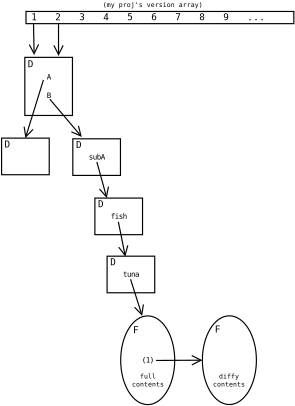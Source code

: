 <?xml version="1.0"?>
<diagram xmlns:dia="http://www.lysator.liu.se/~alla/dia/">
  <diagramdata>
    <attribute name="background">
      <color val="#ffffff"/>
    </attribute>
    <attribute name="paper">
      <composite type="paper">
        <attribute name="name">
          <string>#A4#</string>
        </attribute>
        <attribute name="tmargin">
          <real val="2.82"/>
        </attribute>
        <attribute name="bmargin">
          <real val="2.82"/>
        </attribute>
        <attribute name="lmargin">
          <real val="2.82"/>
        </attribute>
        <attribute name="rmargin">
          <real val="2.82"/>
        </attribute>
        <attribute name="is_portrait">
          <boolean val="true"/>
        </attribute>
        <attribute name="scaling">
          <real val="0.581"/>
        </attribute>
      </composite>
    </attribute>
  </diagramdata>
  <layer name="Background" visible="true">
    <object type="Standard - Box" version="0" id="O0">
      <attribute name="obj_pos">
        <point val="3.05,1"/>
      </attribute>
      <attribute name="obj_bb">
        <rectangle val="3,0.95;26.15,2.1"/>
      </attribute>
      <attribute name="elem_corner">
        <point val="3.05,1"/>
      </attribute>
      <attribute name="elem_width">
        <real val="23.05"/>
      </attribute>
      <attribute name="elem_height">
        <real val="1.05"/>
      </attribute>
      <attribute name="show_background">
        <boolean val="true"/>
      </attribute>
    </object>
    <object type="Standard - Text" version="0" id="O1">
      <attribute name="obj_pos">
        <point val="4.5,1.85"/>
      </attribute>
      <attribute name="obj_bb">
        <rectangle val="4.5,1.107;4.5,2.107"/>
      </attribute>
      <attribute name="text">
        <composite type="text">
          <attribute name="string">
            <string>##</string>
          </attribute>
          <attribute name="font">
            <font name="Courier"/>
          </attribute>
          <attribute name="height">
            <real val="1"/>
          </attribute>
          <attribute name="pos">
            <point val="4.5,1.85"/>
          </attribute>
          <attribute name="color">
            <color val="#000000"/>
          </attribute>
          <attribute name="alignment">
            <enum val="0"/>
          </attribute>
        </composite>
      </attribute>
    </object>
    <object type="Standard - Text" version="0" id="O2">
      <attribute name="obj_pos">
        <point val="3.8,2.1"/>
      </attribute>
      <attribute name="obj_bb">
        <rectangle val="3.8,1.357;3.8,2.357"/>
      </attribute>
      <attribute name="text">
        <composite type="text">
          <attribute name="string">
            <string>##</string>
          </attribute>
          <attribute name="font">
            <font name="Courier"/>
          </attribute>
          <attribute name="height">
            <real val="1"/>
          </attribute>
          <attribute name="pos">
            <point val="3.8,2.1"/>
          </attribute>
          <attribute name="color">
            <color val="#000000"/>
          </attribute>
          <attribute name="alignment">
            <enum val="0"/>
          </attribute>
        </composite>
      </attribute>
    </object>
    <object type="Standard - Text" version="0" id="O3">
      <attribute name="obj_pos">
        <point val="3.75,2.35"/>
      </attribute>
      <attribute name="obj_bb">
        <rectangle val="3.75,1.607;3.75,2.607"/>
      </attribute>
      <attribute name="text">
        <composite type="text">
          <attribute name="string">
            <string>##</string>
          </attribute>
          <attribute name="font">
            <font name="Courier"/>
          </attribute>
          <attribute name="height">
            <real val="1"/>
          </attribute>
          <attribute name="pos">
            <point val="3.75,2.35"/>
          </attribute>
          <attribute name="color">
            <color val="#000000"/>
          </attribute>
          <attribute name="alignment">
            <enum val="0"/>
          </attribute>
        </composite>
      </attribute>
    </object>
    <object type="Standard - Text" version="0" id="O4">
      <attribute name="obj_pos">
        <point val="3.8,1.65"/>
      </attribute>
      <attribute name="obj_bb">
        <rectangle val="3.8,0.907;3.8,1.907"/>
      </attribute>
      <attribute name="text">
        <composite type="text">
          <attribute name="string">
            <string>##</string>
          </attribute>
          <attribute name="font">
            <font name="Courier"/>
          </attribute>
          <attribute name="height">
            <real val="1"/>
          </attribute>
          <attribute name="pos">
            <point val="3.8,1.65"/>
          </attribute>
          <attribute name="color">
            <color val="#000000"/>
          </attribute>
          <attribute name="alignment">
            <enum val="0"/>
          </attribute>
        </composite>
      </attribute>
    </object>
    <object type="Standard - Text" version="0" id="O5">
      <attribute name="obj_pos">
        <point val="3.45,1.7"/>
      </attribute>
      <attribute name="obj_bb">
        <rectangle val="3.45,0.957;3.45,1.957"/>
      </attribute>
      <attribute name="text">
        <composite type="text">
          <attribute name="string">
            <string>##</string>
          </attribute>
          <attribute name="font">
            <font name="Courier"/>
          </attribute>
          <attribute name="height">
            <real val="1"/>
          </attribute>
          <attribute name="pos">
            <point val="3.45,1.7"/>
          </attribute>
          <attribute name="color">
            <color val="#000000"/>
          </attribute>
          <attribute name="alignment">
            <enum val="0"/>
          </attribute>
        </composite>
      </attribute>
    </object>
    <object type="Standard - Text" version="0" id="O6">
      <attribute name="obj_pos">
        <point val="3.5,1.75"/>
      </attribute>
      <attribute name="obj_bb">
        <rectangle val="3.5,1.007;27.334,2.007"/>
      </attribute>
      <attribute name="text">
        <composite type="text">
          <attribute name="string">
            <string>#1   2   3   4   5   6   7   8   9   ...#</string>
          </attribute>
          <attribute name="font">
            <font name="Courier"/>
          </attribute>
          <attribute name="height">
            <real val="1"/>
          </attribute>
          <attribute name="pos">
            <point val="3.5,1.75"/>
          </attribute>
          <attribute name="color">
            <color val="#000000"/>
          </attribute>
          <attribute name="alignment">
            <enum val="0"/>
          </attribute>
        </composite>
      </attribute>
    </object>
    <object type="Standard - Text" version="0" id="O7">
      <attribute name="obj_pos">
        <point val="15.05,7.15"/>
      </attribute>
      <attribute name="obj_bb">
        <rectangle val="15.05,6.407;15.05,7.407"/>
      </attribute>
      <attribute name="text">
        <composite type="text">
          <attribute name="string">
            <string>##</string>
          </attribute>
          <attribute name="font">
            <font name="Courier"/>
          </attribute>
          <attribute name="height">
            <real val="1"/>
          </attribute>
          <attribute name="pos">
            <point val="15.05,7.15"/>
          </attribute>
          <attribute name="color">
            <color val="#000000"/>
          </attribute>
          <attribute name="alignment">
            <enum val="0"/>
          </attribute>
        </composite>
      </attribute>
    </object>
    <object type="Standard - Text" version="0" id="O8">
      <attribute name="obj_pos">
        <point val="4.1,11.7"/>
      </attribute>
      <attribute name="obj_bb">
        <rectangle val="4.1,10.957;4.1,11.957"/>
      </attribute>
      <attribute name="text">
        <composite type="text">
          <attribute name="string">
            <string>##</string>
          </attribute>
          <attribute name="font">
            <font name="Courier"/>
          </attribute>
          <attribute name="height">
            <real val="1"/>
          </attribute>
          <attribute name="pos">
            <point val="4.1,11.7"/>
          </attribute>
          <attribute name="color">
            <color val="#000000"/>
          </attribute>
          <attribute name="alignment">
            <enum val="0"/>
          </attribute>
        </composite>
      </attribute>
    </object>
    <object type="Standard - Line" version="0" id="O9">
      <attribute name="obj_pos">
        <point val="3.7,2.05"/>
      </attribute>
      <attribute name="obj_bb">
        <rectangle val="2.85,1.2;4.6,5.6"/>
      </attribute>
      <attribute name="conn_endpoints">
        <point val="3.7,2.05"/>
        <point val="3.75,4.75"/>
      </attribute>
      <attribute name="end_arrow">
        <enum val="1"/>
      </attribute>
      <attribute name="end_arrow_length">
        <real val="0.8"/>
      </attribute>
      <attribute name="end_arrow_width">
        <real val="0.8"/>
      </attribute>
    </object>
    <object type="Flowchart - Box" version="0" id="O10">
      <attribute name="obj_pos">
        <point val="2.95,4.95"/>
      </attribute>
      <attribute name="obj_bb">
        <rectangle val="2.9,4.9;7.1,10"/>
      </attribute>
      <attribute name="elem_corner">
        <point val="2.95,4.95"/>
      </attribute>
      <attribute name="elem_width">
        <real val="4.1"/>
      </attribute>
      <attribute name="elem_height">
        <real val="5"/>
      </attribute>
      <attribute name="show_background">
        <boolean val="true"/>
      </attribute>
      <attribute name="padding">
        <real val="0.5"/>
      </attribute>
      <attribute name="text">
        <composite type="text">
          <attribute name="string">
            <string>#A

B#</string>
          </attribute>
          <attribute name="font">
            <font name="Courier"/>
          </attribute>
          <attribute name="height">
            <real val="0.8"/>
          </attribute>
          <attribute name="pos">
            <point val="5,6.845"/>
          </attribute>
          <attribute name="color">
            <color val="#000000"/>
          </attribute>
          <attribute name="alignment">
            <enum val="1"/>
          </attribute>
        </composite>
      </attribute>
    </object>
    <object type="Standard - Text" version="0" id="O11">
      <attribute name="obj_pos">
        <point val="3.2,5.8"/>
      </attribute>
      <attribute name="obj_bb">
        <rectangle val="3.2,5.057;4.006,6.057"/>
      </attribute>
      <attribute name="text">
        <composite type="text">
          <attribute name="string">
            <string>#D#</string>
          </attribute>
          <attribute name="font">
            <font name="Courier"/>
          </attribute>
          <attribute name="height">
            <real val="1"/>
          </attribute>
          <attribute name="pos">
            <point val="3.2,5.8"/>
          </attribute>
          <attribute name="color">
            <color val="#000000"/>
          </attribute>
          <attribute name="alignment">
            <enum val="0"/>
          </attribute>
        </composite>
      </attribute>
    </object>
    <object type="Flowchart - Box" version="0" id="O12">
      <attribute name="obj_pos">
        <point val="0.95,11.9"/>
      </attribute>
      <attribute name="obj_bb">
        <rectangle val="0.9,11.85;5.1,15.1"/>
      </attribute>
      <attribute name="elem_corner">
        <point val="0.95,11.9"/>
      </attribute>
      <attribute name="elem_width">
        <real val="4.1"/>
      </attribute>
      <attribute name="elem_height">
        <real val="3.15"/>
      </attribute>
      <attribute name="show_background">
        <boolean val="true"/>
      </attribute>
      <attribute name="padding">
        <real val="0.5"/>
      </attribute>
      <attribute name="text">
        <composite type="text">
          <attribute name="string">
            <string>##</string>
          </attribute>
          <attribute name="font">
            <font name="Courier"/>
          </attribute>
          <attribute name="height">
            <real val="0.8"/>
          </attribute>
          <attribute name="pos">
            <point val="3,13.67"/>
          </attribute>
          <attribute name="color">
            <color val="#000000"/>
          </attribute>
          <attribute name="alignment">
            <enum val="1"/>
          </attribute>
        </composite>
      </attribute>
    </object>
    <object type="Standard - Text" version="0" id="O13">
      <attribute name="obj_pos">
        <point val="1.2,12.7"/>
      </attribute>
      <attribute name="obj_bb">
        <rectangle val="1.2,11.957;2.006,12.957"/>
      </attribute>
      <attribute name="text">
        <composite type="text">
          <attribute name="string">
            <string>#D#</string>
          </attribute>
          <attribute name="font">
            <font name="Courier"/>
          </attribute>
          <attribute name="height">
            <real val="1"/>
          </attribute>
          <attribute name="pos">
            <point val="1.2,12.7"/>
          </attribute>
          <attribute name="color">
            <color val="#000000"/>
          </attribute>
          <attribute name="alignment">
            <enum val="0"/>
          </attribute>
        </composite>
      </attribute>
    </object>
    <object type="Flowchart - Box" version="0" id="O14">
      <attribute name="obj_pos">
        <point val="7.08,11.96"/>
      </attribute>
      <attribute name="obj_bb">
        <rectangle val="7.03,11.91;11.23,15.16"/>
      </attribute>
      <attribute name="elem_corner">
        <point val="7.08,11.96"/>
      </attribute>
      <attribute name="elem_width">
        <real val="4.1"/>
      </attribute>
      <attribute name="elem_height">
        <real val="3.15"/>
      </attribute>
      <attribute name="show_background">
        <boolean val="true"/>
      </attribute>
      <attribute name="padding">
        <real val="0.5"/>
      </attribute>
      <attribute name="text">
        <composite type="text">
          <attribute name="string">
            <string>#subA#</string>
          </attribute>
          <attribute name="font">
            <font name="Courier"/>
          </attribute>
          <attribute name="height">
            <real val="0.8"/>
          </attribute>
          <attribute name="pos">
            <point val="9.13,13.73"/>
          </attribute>
          <attribute name="color">
            <color val="#000000"/>
          </attribute>
          <attribute name="alignment">
            <enum val="1"/>
          </attribute>
        </composite>
      </attribute>
    </object>
    <object type="Standard - Text" version="0" id="O15">
      <attribute name="obj_pos">
        <point val="7.35,12.75"/>
      </attribute>
      <attribute name="obj_bb">
        <rectangle val="7.35,12.007;8.156,13.007"/>
      </attribute>
      <attribute name="text">
        <composite type="text">
          <attribute name="string">
            <string>#D#</string>
          </attribute>
          <attribute name="font">
            <font name="Courier"/>
          </attribute>
          <attribute name="height">
            <real val="1"/>
          </attribute>
          <attribute name="pos">
            <point val="7.35,12.75"/>
          </attribute>
          <attribute name="color">
            <color val="#000000"/>
          </attribute>
          <attribute name="alignment">
            <enum val="0"/>
          </attribute>
        </composite>
      </attribute>
    </object>
    <object type="Flowchart - Box" version="0" id="O16">
      <attribute name="obj_pos">
        <point val="8.98,17.06"/>
      </attribute>
      <attribute name="obj_bb">
        <rectangle val="8.93,17.01;13.13,20.26"/>
      </attribute>
      <attribute name="elem_corner">
        <point val="8.98,17.06"/>
      </attribute>
      <attribute name="elem_width">
        <real val="4.1"/>
      </attribute>
      <attribute name="elem_height">
        <real val="3.15"/>
      </attribute>
      <attribute name="show_background">
        <boolean val="true"/>
      </attribute>
      <attribute name="padding">
        <real val="0.5"/>
      </attribute>
      <attribute name="text">
        <composite type="text">
          <attribute name="string">
            <string>#fish#</string>
          </attribute>
          <attribute name="font">
            <font name="Courier"/>
          </attribute>
          <attribute name="height">
            <real val="0.8"/>
          </attribute>
          <attribute name="pos">
            <point val="11.03,18.83"/>
          </attribute>
          <attribute name="color">
            <color val="#000000"/>
          </attribute>
          <attribute name="alignment">
            <enum val="1"/>
          </attribute>
        </composite>
      </attribute>
    </object>
    <object type="Standard - Text" version="0" id="O17">
      <attribute name="obj_pos">
        <point val="9.25,17.85"/>
      </attribute>
      <attribute name="obj_bb">
        <rectangle val="9.25,17.107;10.056,18.107"/>
      </attribute>
      <attribute name="text">
        <composite type="text">
          <attribute name="string">
            <string>#D#</string>
          </attribute>
          <attribute name="font">
            <font name="Courier"/>
          </attribute>
          <attribute name="height">
            <real val="1"/>
          </attribute>
          <attribute name="pos">
            <point val="9.25,17.85"/>
          </attribute>
          <attribute name="color">
            <color val="#000000"/>
          </attribute>
          <attribute name="alignment">
            <enum val="0"/>
          </attribute>
        </composite>
      </attribute>
    </object>
    <object type="Flowchart - Box" version="0" id="O18">
      <attribute name="obj_pos">
        <point val="10.03,22.06"/>
      </attribute>
      <attribute name="obj_bb">
        <rectangle val="9.98,22.01;14.18,25.26"/>
      </attribute>
      <attribute name="elem_corner">
        <point val="10.03,22.06"/>
      </attribute>
      <attribute name="elem_width">
        <real val="4.1"/>
      </attribute>
      <attribute name="elem_height">
        <real val="3.15"/>
      </attribute>
      <attribute name="show_background">
        <boolean val="true"/>
      </attribute>
      <attribute name="padding">
        <real val="0.5"/>
      </attribute>
      <attribute name="text">
        <composite type="text">
          <attribute name="string">
            <string>#tuna#</string>
          </attribute>
          <attribute name="font">
            <font name="Courier"/>
          </attribute>
          <attribute name="height">
            <real val="0.8"/>
          </attribute>
          <attribute name="pos">
            <point val="12.08,23.83"/>
          </attribute>
          <attribute name="color">
            <color val="#000000"/>
          </attribute>
          <attribute name="alignment">
            <enum val="1"/>
          </attribute>
        </composite>
      </attribute>
    </object>
    <object type="Standard - Text" version="0" id="O19">
      <attribute name="obj_pos">
        <point val="10.3,22.85"/>
      </attribute>
      <attribute name="obj_bb">
        <rectangle val="10.3,22.107;11.106,23.107"/>
      </attribute>
      <attribute name="text">
        <composite type="text">
          <attribute name="string">
            <string>#D#</string>
          </attribute>
          <attribute name="font">
            <font name="Courier"/>
          </attribute>
          <attribute name="height">
            <real val="1"/>
          </attribute>
          <attribute name="pos">
            <point val="10.3,22.85"/>
          </attribute>
          <attribute name="color">
            <color val="#000000"/>
          </attribute>
          <attribute name="alignment">
            <enum val="0"/>
          </attribute>
        </composite>
      </attribute>
    </object>
    <object type="Flowchart - Ellipse" version="0" id="O20">
      <attribute name="obj_pos">
        <point val="11.2,27.2"/>
      </attribute>
      <attribute name="obj_bb">
        <rectangle val="11.15,27.15;15.9,34.884"/>
      </attribute>
      <attribute name="elem_corner">
        <point val="11.2,27.2"/>
      </attribute>
      <attribute name="elem_width">
        <real val="4.65"/>
      </attribute>
      <attribute name="elem_height">
        <real val="7.634"/>
      </attribute>
      <attribute name="show_background">
        <boolean val="true"/>
      </attribute>
      <attribute name="padding">
        <real val="0.354"/>
      </attribute>
      <attribute name="text">
        <composite type="text">
          <attribute name="string">
            <string>#(1)#</string>
          </attribute>
          <attribute name="font">
            <font name="Courier"/>
          </attribute>
          <attribute name="height">
            <real val="0.8"/>
          </attribute>
          <attribute name="pos">
            <point val="13.525,31.212"/>
          </attribute>
          <attribute name="color">
            <color val="#000000"/>
          </attribute>
          <attribute name="alignment">
            <enum val="1"/>
          </attribute>
        </composite>
      </attribute>
    </object>
    <object type="Standard - Text" version="0" id="O21">
      <attribute name="obj_pos">
        <point val="12.2,28"/>
      </attribute>
      <attribute name="obj_bb">
        <rectangle val="12.2,27.257;12.2,28.257"/>
      </attribute>
      <attribute name="text">
        <composite type="text">
          <attribute name="string">
            <string>##</string>
          </attribute>
          <attribute name="font">
            <font name="Courier"/>
          </attribute>
          <attribute name="height">
            <real val="1"/>
          </attribute>
          <attribute name="pos">
            <point val="12.2,28"/>
          </attribute>
          <attribute name="color">
            <color val="#000000"/>
          </attribute>
          <attribute name="alignment">
            <enum val="0"/>
          </attribute>
        </composite>
      </attribute>
    </object>
    <object type="Standard - Text" version="0" id="O22">
      <attribute name="obj_pos">
        <point val="12.25,28.684"/>
      </attribute>
      <attribute name="obj_bb">
        <rectangle val="12.25,27.941;13.056,28.941"/>
      </attribute>
      <attribute name="text">
        <composite type="text">
          <attribute name="string">
            <string>#F#</string>
          </attribute>
          <attribute name="font">
            <font name="Courier"/>
          </attribute>
          <attribute name="height">
            <real val="1"/>
          </attribute>
          <attribute name="pos">
            <point val="12.25,28.684"/>
          </attribute>
          <attribute name="color">
            <color val="#000000"/>
          </attribute>
          <attribute name="alignment">
            <enum val="0"/>
          </attribute>
        </composite>
      </attribute>
    </object>
    <object type="Standard - Line" version="0" id="O23">
      <attribute name="obj_pos">
        <point val="4.55,6.9"/>
      </attribute>
      <attribute name="obj_bb">
        <rectangle val="2.15,6.05;5.4,12.75"/>
      </attribute>
      <attribute name="conn_endpoints">
        <point val="4.55,6.9"/>
        <point val="3,11.9"/>
      </attribute>
      <attribute name="end_arrow">
        <enum val="1"/>
      </attribute>
      <attribute name="end_arrow_length">
        <real val="0.8"/>
      </attribute>
      <attribute name="end_arrow_width">
        <real val="0.8"/>
      </attribute>
      <connections>
        <connection handle="1" to="O12" connection="2"/>
      </connections>
    </object>
    <object type="Standard - Line" version="0" id="O24">
      <attribute name="obj_pos">
        <point val="5.1,8.55"/>
      </attribute>
      <attribute name="obj_bb">
        <rectangle val="4.25,7.7;8.7,12.65"/>
      </attribute>
      <attribute name="conn_endpoints">
        <point val="5.1,8.55"/>
        <point val="7.85,11.8"/>
      </attribute>
      <attribute name="end_arrow">
        <enum val="1"/>
      </attribute>
      <attribute name="end_arrow_length">
        <real val="0.8"/>
      </attribute>
      <attribute name="end_arrow_width">
        <real val="0.8"/>
      </attribute>
    </object>
    <object type="Standard - Line" version="0" id="O25">
      <attribute name="obj_pos">
        <point val="9.15,13.95"/>
      </attribute>
      <attribute name="obj_bb">
        <rectangle val="8.3,13.1;10.855,17.91"/>
      </attribute>
      <attribute name="conn_endpoints">
        <point val="9.15,13.95"/>
        <point val="10.005,17.06"/>
      </attribute>
      <attribute name="end_arrow">
        <enum val="1"/>
      </attribute>
      <attribute name="end_arrow_length">
        <real val="0.8"/>
      </attribute>
      <attribute name="end_arrow_width">
        <real val="0.8"/>
      </attribute>
      <connections>
        <connection handle="1" to="O16" connection="1"/>
      </connections>
    </object>
    <object type="Standard - Line" version="0" id="O26">
      <attribute name="obj_pos">
        <point val="11,19.1"/>
      </attribute>
      <attribute name="obj_bb">
        <rectangle val="10.15,18.25;12.45,22.95"/>
      </attribute>
      <attribute name="conn_endpoints">
        <point val="11,19.1"/>
        <point val="11.6,22.1"/>
      </attribute>
      <attribute name="end_arrow">
        <enum val="1"/>
      </attribute>
      <attribute name="end_arrow_length">
        <real val="0.8"/>
      </attribute>
      <attribute name="end_arrow_width">
        <real val="0.8"/>
      </attribute>
    </object>
    <object type="Standard - Line" version="0" id="O27">
      <attribute name="obj_pos">
        <point val="12.05,24.05"/>
      </attribute>
      <attribute name="obj_bb">
        <rectangle val="11.2,23.2;13.9,28.05"/>
      </attribute>
      <attribute name="conn_endpoints">
        <point val="12.05,24.05"/>
        <point val="13.05,27.2"/>
      </attribute>
      <attribute name="end_arrow">
        <enum val="1"/>
      </attribute>
      <attribute name="end_arrow_length">
        <real val="0.8"/>
      </attribute>
      <attribute name="end_arrow_width">
        <real val="0.8"/>
      </attribute>
    </object>
    <object type="Standard - Text" version="0" id="O28">
      <attribute name="obj_pos">
        <point val="13.55,32.584"/>
      </attribute>
      <attribute name="obj_bb">
        <rectangle val="11.753,32.064;15.347,33.464"/>
      </attribute>
      <attribute name="text">
        <composite type="text">
          <attribute name="string">
            <string>#full
contents#</string>
          </attribute>
          <attribute name="font">
            <font name="Courier"/>
          </attribute>
          <attribute name="height">
            <real val="0.7"/>
          </attribute>
          <attribute name="pos">
            <point val="13.55,32.584"/>
          </attribute>
          <attribute name="color">
            <color val="#000000"/>
          </attribute>
          <attribute name="alignment">
            <enum val="1"/>
          </attribute>
        </composite>
      </attribute>
    </object>
    <object type="Flowchart - Ellipse" version="0" id="O29">
      <attribute name="obj_pos">
        <point val="18.23,27.194"/>
      </attribute>
      <attribute name="obj_bb">
        <rectangle val="18.18,27.144;22.93,34.878"/>
      </attribute>
      <attribute name="elem_corner">
        <point val="18.23,27.194"/>
      </attribute>
      <attribute name="elem_width">
        <real val="4.65"/>
      </attribute>
      <attribute name="elem_height">
        <real val="7.634"/>
      </attribute>
      <attribute name="show_background">
        <boolean val="true"/>
      </attribute>
      <attribute name="padding">
        <real val="0.354"/>
      </attribute>
      <attribute name="text">
        <composite type="text">
          <attribute name="string">
            <string>##</string>
          </attribute>
          <attribute name="font">
            <font name="Courier"/>
          </attribute>
          <attribute name="height">
            <real val="0.8"/>
          </attribute>
          <attribute name="pos">
            <point val="20.555,31.206"/>
          </attribute>
          <attribute name="color">
            <color val="#000000"/>
          </attribute>
          <attribute name="alignment">
            <enum val="1"/>
          </attribute>
        </composite>
      </attribute>
    </object>
    <object type="Standard - Text" version="0" id="O30">
      <attribute name="obj_pos">
        <point val="19.18,27.994"/>
      </attribute>
      <attribute name="obj_bb">
        <rectangle val="19.18,27.251;19.18,28.251"/>
      </attribute>
      <attribute name="text">
        <composite type="text">
          <attribute name="string">
            <string>##</string>
          </attribute>
          <attribute name="font">
            <font name="Courier"/>
          </attribute>
          <attribute name="height">
            <real val="1"/>
          </attribute>
          <attribute name="pos">
            <point val="19.18,27.994"/>
          </attribute>
          <attribute name="color">
            <color val="#000000"/>
          </attribute>
          <attribute name="alignment">
            <enum val="0"/>
          </attribute>
        </composite>
      </attribute>
    </object>
    <object type="Standard - Text" version="0" id="O31">
      <attribute name="obj_pos">
        <point val="19.3,28.634"/>
      </attribute>
      <attribute name="obj_bb">
        <rectangle val="19.3,27.891;20.106,28.891"/>
      </attribute>
      <attribute name="text">
        <composite type="text">
          <attribute name="string">
            <string>#F#</string>
          </attribute>
          <attribute name="font">
            <font name="Courier"/>
          </attribute>
          <attribute name="height">
            <real val="1"/>
          </attribute>
          <attribute name="pos">
            <point val="19.3,28.634"/>
          </attribute>
          <attribute name="color">
            <color val="#000000"/>
          </attribute>
          <attribute name="alignment">
            <enum val="0"/>
          </attribute>
        </composite>
      </attribute>
    </object>
    <object type="Standard - Text" version="0" id="O32">
      <attribute name="obj_pos">
        <point val="20.53,32.578"/>
      </attribute>
      <attribute name="obj_bb">
        <rectangle val="18.733,32.058;22.327,33.458"/>
      </attribute>
      <attribute name="text">
        <composite type="text">
          <attribute name="string">
            <string>#diffy
contents#</string>
          </attribute>
          <attribute name="font">
            <font name="Courier"/>
          </attribute>
          <attribute name="height">
            <real val="0.7"/>
          </attribute>
          <attribute name="pos">
            <point val="20.53,32.578"/>
          </attribute>
          <attribute name="color">
            <color val="#000000"/>
          </attribute>
          <attribute name="alignment">
            <enum val="1"/>
          </attribute>
        </composite>
      </attribute>
    </object>
    <object type="Standard - Line" version="0" id="O33">
      <attribute name="obj_pos">
        <point val="14.25,31.034"/>
      </attribute>
      <attribute name="obj_bb">
        <rectangle val="13.4,30.161;19.08,31.884"/>
      </attribute>
      <attribute name="conn_endpoints">
        <point val="14.25,31.034"/>
        <point val="18.23,31.011"/>
      </attribute>
      <attribute name="end_arrow">
        <enum val="1"/>
      </attribute>
      <attribute name="end_arrow_length">
        <real val="0.8"/>
      </attribute>
      <attribute name="end_arrow_width">
        <real val="0.8"/>
      </attribute>
      <connections>
        <connection handle="1" to="O29" connection="8"/>
      </connections>
    </object>
    <object type="Standard - Text" version="0" id="O34">
      <attribute name="obj_pos">
        <point val="9.65,0.62"/>
      </attribute>
      <attribute name="obj_bb">
        <rectangle val="9.65,0.099;20.455,0.799"/>
      </attribute>
      <attribute name="text">
        <composite type="text">
          <attribute name="string">
            <string>#(my proj&apos;s version array)#</string>
          </attribute>
          <attribute name="font">
            <font name="Courier"/>
          </attribute>
          <attribute name="height">
            <real val="0.7"/>
          </attribute>
          <attribute name="pos">
            <point val="9.65,0.62"/>
          </attribute>
          <attribute name="color">
            <color val="#000000"/>
          </attribute>
          <attribute name="alignment">
            <enum val="0"/>
          </attribute>
        </composite>
      </attribute>
    </object>
    <object type="Standard - Text" version="0" id="O35">
      <attribute name="obj_pos">
        <point val="12.2,0.22"/>
      </attribute>
      <attribute name="obj_bb">
        <rectangle val="12.2,-0.524;12.2,0.476"/>
      </attribute>
      <attribute name="text">
        <composite type="text">
          <attribute name="string">
            <string>##</string>
          </attribute>
          <attribute name="font">
            <font name="Courier"/>
          </attribute>
          <attribute name="height">
            <real val="1"/>
          </attribute>
          <attribute name="pos">
            <point val="12.2,0.22"/>
          </attribute>
          <attribute name="color">
            <color val="#000000"/>
          </attribute>
          <attribute name="alignment">
            <enum val="0"/>
          </attribute>
        </composite>
      </attribute>
    </object>
    <object type="Standard - Line" version="0" id="O36">
      <attribute name="obj_pos">
        <point val="5.85,2.029"/>
      </attribute>
      <attribute name="obj_bb">
        <rectangle val="5,1.179;6.7,5.679"/>
      </attribute>
      <attribute name="conn_endpoints">
        <point val="5.85,2.029"/>
        <point val="5.85,4.829"/>
      </attribute>
      <attribute name="end_arrow">
        <enum val="1"/>
      </attribute>
      <attribute name="end_arrow_length">
        <real val="0.8"/>
      </attribute>
      <attribute name="end_arrow_width">
        <real val="0.8"/>
      </attribute>
    </object>
  </layer>
</diagram>
